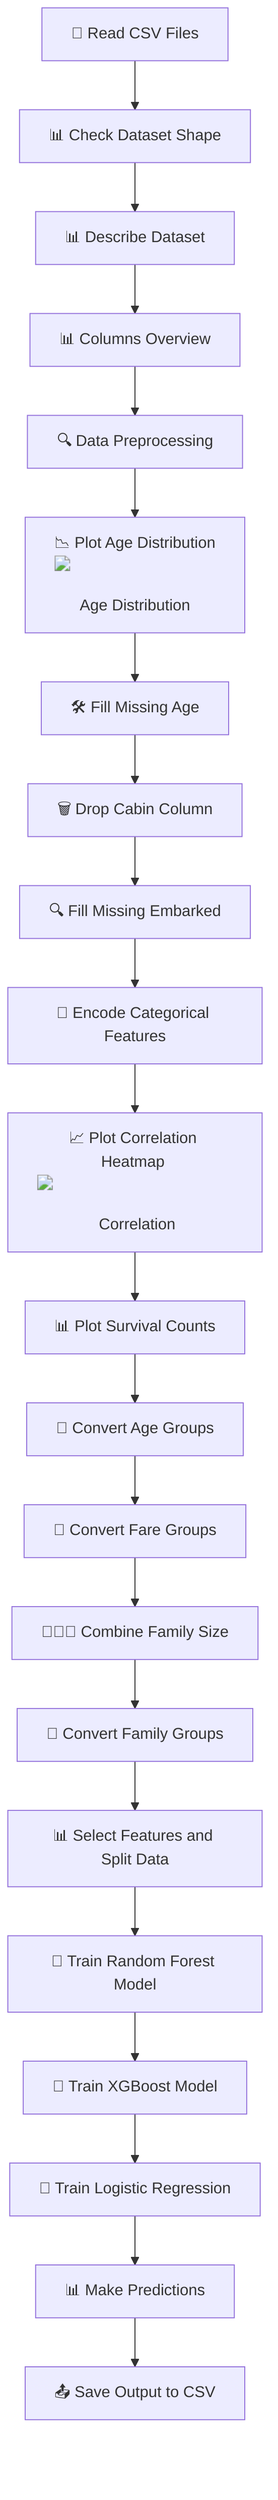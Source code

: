 graph TD;
    A["📁 Read CSV Files"] --> B["📊 Check Dataset Shape"];
    B --> C["📊 Describe Dataset"];
    C --> D["📊 Columns Overview"];
    D --> E["🔍 Data Preprocessing"];
    E --> F["📉 Plot Age Distribution <img src='dummy_plots/hist_template.svg'/> <br/> Age Distribution"];
    F --> G["🛠️ Fill Missing Age"];
    G --> H["🗑️ Drop Cabin Column"];
    H --> I["🔍 Fill Missing Embarked"];
    I --> J["🔢 Encode Categorical Features"];
    J --> K["📈 Plot Correlation Heatmap <img src='dummy_plots/heatmap_template.svg'/> <br/> Correlation"];
    K --> L["📊 Plot Survival Counts"];
    L --> M["🚀 Convert Age Groups"];
    M --> N["🚀 Convert Fare Groups"];
    N --> O["👨‍👩‍👦 Combine Family Size"];
    O --> P["🚸 Convert Family Groups"];
    P --> Q["📊 Select Features and Split Data"];
    Q --> R["🧠 Train Random Forest Model"];
    R --> S["🧠 Train XGBoost Model"];
    S --> T["🧠 Train Logistic Regression"];
    T --> U["📊 Make Predictions"];
    U --> V["📤 Save Output to CSV"];